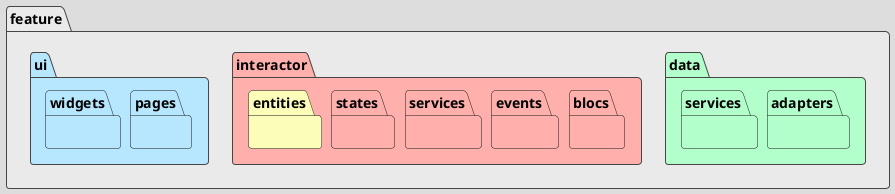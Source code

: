 @startuml bloco-na-rua
!theme toy
hide empty methods
hide empty attributes
skinparam{
  DefaultFontName Fira Code Retina
  DefaultMonospacedFontName Fira Code Retina
  Nodesep 10
}

' package "bloco-na-rua" {

  ' package features{

    ' newpage
    package feature #eaeaea{

      package data #B3FFCB{
        package adapters #B3FFCB{}

        package services #B3FFCB{}
      }

      package interactor #FFB0AC{
        package blocs #FFB0AC{}

        package events #FFB0AC{}

        package services #FFB0AC{}

        package states #FFB0AC{}

        package entities #FCFDB9{}

      }

      package ui #B7E7FF{
        package pages #B7E7FF{}
        package widgets #B7E7FF{}
      }

    }

    newpage

    package carnival_block #eaeaea{

      package data #B3FFCB{
        package adapters #B3FFCB{}

        package services #B3FFCB{}
      }

      package interactor #FFB0AC{
        package blocs #FFB0AC{}

        package entities #FFB0AC{}

        package events #FFB0AC{}

        package services #FFB0AC{}

        package states #FFB0AC{}
      }

      package ui #B7E7FF{
        package pages #B7E7FF{}
        package widgets #B7E7FF{}
      }
    }

    newpage

    package home #eaeaea{

      package ui #B7E7FF{

        package pages #B7E7FF{}

        package widgets #B7E7FF{}
      }
    }
  ' }
' }

@enduml